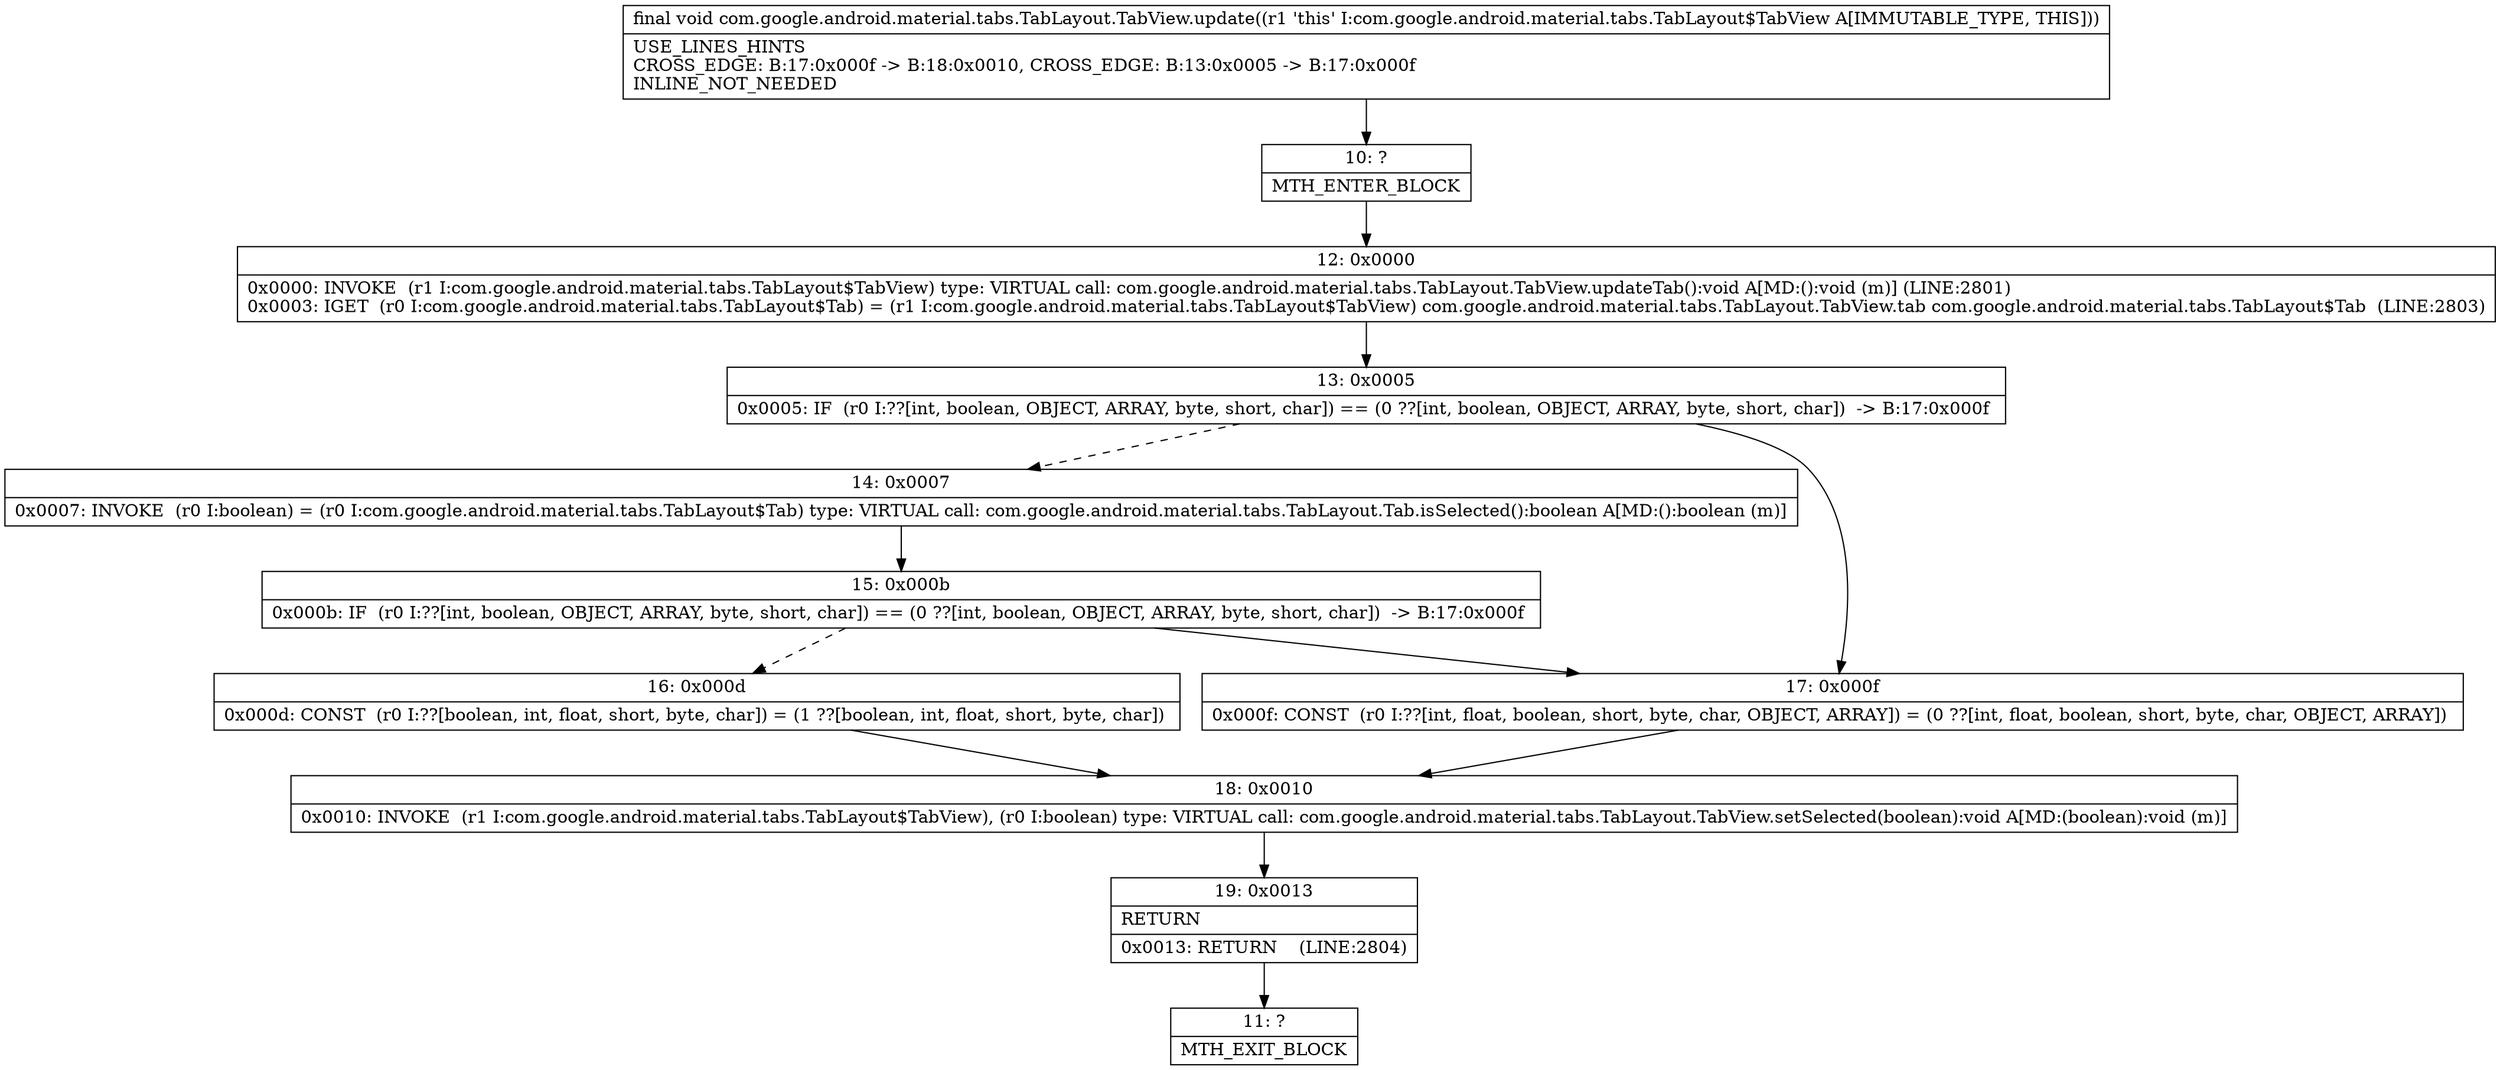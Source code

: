 digraph "CFG forcom.google.android.material.tabs.TabLayout.TabView.update()V" {
Node_10 [shape=record,label="{10\:\ ?|MTH_ENTER_BLOCK\l}"];
Node_12 [shape=record,label="{12\:\ 0x0000|0x0000: INVOKE  (r1 I:com.google.android.material.tabs.TabLayout$TabView) type: VIRTUAL call: com.google.android.material.tabs.TabLayout.TabView.updateTab():void A[MD:():void (m)] (LINE:2801)\l0x0003: IGET  (r0 I:com.google.android.material.tabs.TabLayout$Tab) = (r1 I:com.google.android.material.tabs.TabLayout$TabView) com.google.android.material.tabs.TabLayout.TabView.tab com.google.android.material.tabs.TabLayout$Tab  (LINE:2803)\l}"];
Node_13 [shape=record,label="{13\:\ 0x0005|0x0005: IF  (r0 I:??[int, boolean, OBJECT, ARRAY, byte, short, char]) == (0 ??[int, boolean, OBJECT, ARRAY, byte, short, char])  \-\> B:17:0x000f \l}"];
Node_14 [shape=record,label="{14\:\ 0x0007|0x0007: INVOKE  (r0 I:boolean) = (r0 I:com.google.android.material.tabs.TabLayout$Tab) type: VIRTUAL call: com.google.android.material.tabs.TabLayout.Tab.isSelected():boolean A[MD:():boolean (m)]\l}"];
Node_15 [shape=record,label="{15\:\ 0x000b|0x000b: IF  (r0 I:??[int, boolean, OBJECT, ARRAY, byte, short, char]) == (0 ??[int, boolean, OBJECT, ARRAY, byte, short, char])  \-\> B:17:0x000f \l}"];
Node_16 [shape=record,label="{16\:\ 0x000d|0x000d: CONST  (r0 I:??[boolean, int, float, short, byte, char]) = (1 ??[boolean, int, float, short, byte, char]) \l}"];
Node_18 [shape=record,label="{18\:\ 0x0010|0x0010: INVOKE  (r1 I:com.google.android.material.tabs.TabLayout$TabView), (r0 I:boolean) type: VIRTUAL call: com.google.android.material.tabs.TabLayout.TabView.setSelected(boolean):void A[MD:(boolean):void (m)]\l}"];
Node_19 [shape=record,label="{19\:\ 0x0013|RETURN\l|0x0013: RETURN    (LINE:2804)\l}"];
Node_11 [shape=record,label="{11\:\ ?|MTH_EXIT_BLOCK\l}"];
Node_17 [shape=record,label="{17\:\ 0x000f|0x000f: CONST  (r0 I:??[int, float, boolean, short, byte, char, OBJECT, ARRAY]) = (0 ??[int, float, boolean, short, byte, char, OBJECT, ARRAY]) \l}"];
MethodNode[shape=record,label="{final void com.google.android.material.tabs.TabLayout.TabView.update((r1 'this' I:com.google.android.material.tabs.TabLayout$TabView A[IMMUTABLE_TYPE, THIS]))  | USE_LINES_HINTS\lCROSS_EDGE: B:17:0x000f \-\> B:18:0x0010, CROSS_EDGE: B:13:0x0005 \-\> B:17:0x000f\lINLINE_NOT_NEEDED\l}"];
MethodNode -> Node_10;Node_10 -> Node_12;
Node_12 -> Node_13;
Node_13 -> Node_14[style=dashed];
Node_13 -> Node_17;
Node_14 -> Node_15;
Node_15 -> Node_16[style=dashed];
Node_15 -> Node_17;
Node_16 -> Node_18;
Node_18 -> Node_19;
Node_19 -> Node_11;
Node_17 -> Node_18;
}

